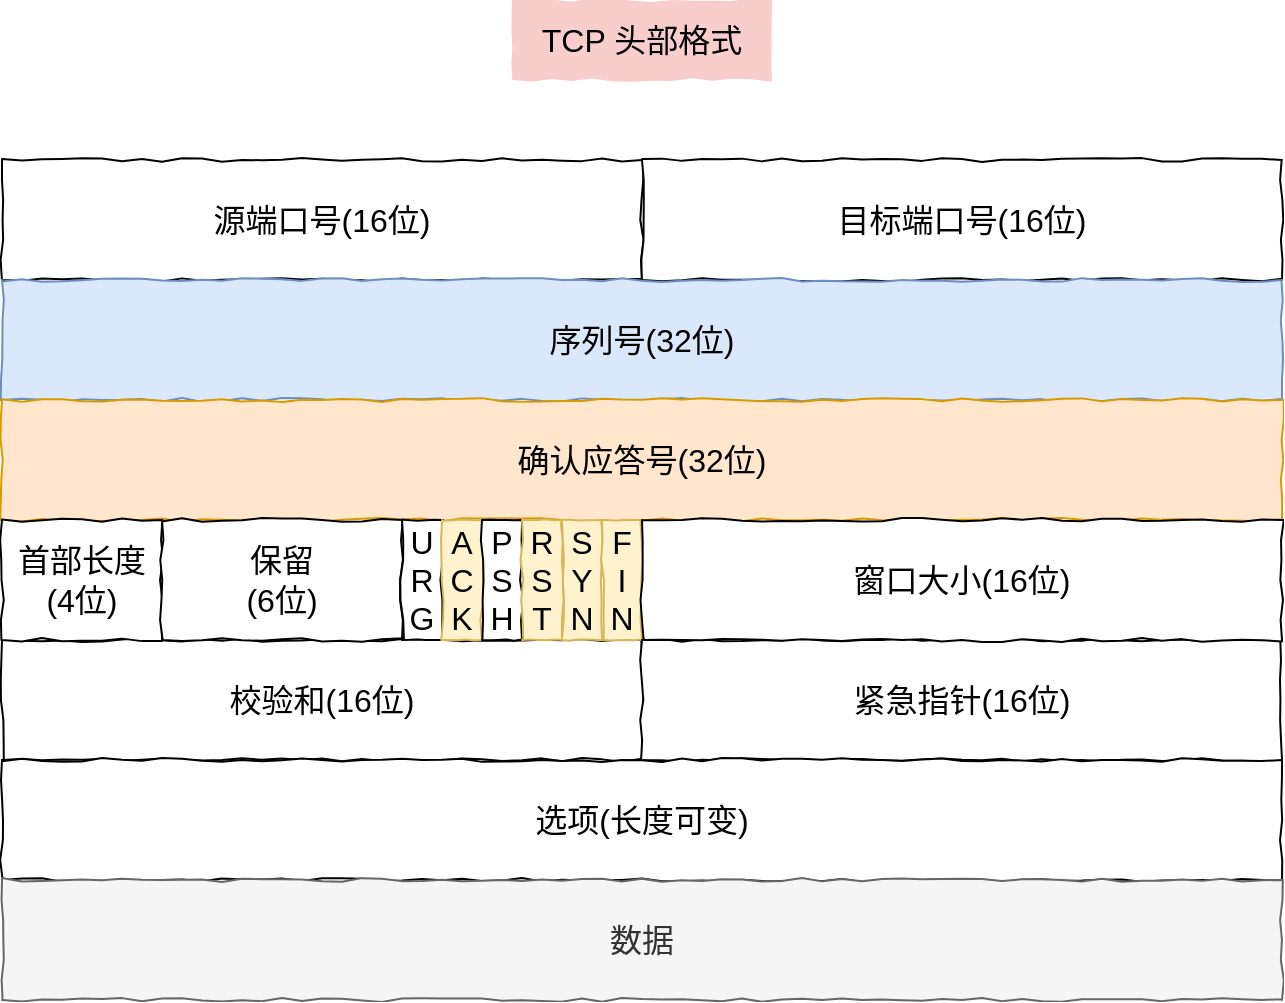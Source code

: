 <mxfile version="20.4.0" type="github">
  <diagram id="aQgTgHcntj8IjTMex4k_" name="Page-1">
    <mxGraphModel dx="1018" dy="611" grid="1" gridSize="10" guides="1" tooltips="1" connect="1" arrows="1" fold="1" page="1" pageScale="1" pageWidth="850" pageHeight="1100" math="0" shadow="0">
      <root>
        <mxCell id="0" />
        <mxCell id="1" parent="0" />
        <mxCell id="QZQUjwHL75yCEbag2W13-10" value="TCP 头部格式" style="text;html=1;strokeColor=none;fillColor=#f8cecc;align=center;verticalAlign=middle;whiteSpace=wrap;rounded=0;fontSize=16;gradientColor=none;shadow=0;sketch=0;glass=0;comic=1;" parent="1" vertex="1">
          <mxGeometry x="335" y="40" width="130" height="40" as="geometry" />
        </mxCell>
        <mxCell id="QZQUjwHL75yCEbag2W13-24" value="源端口号(16位)" style="rounded=0;whiteSpace=wrap;html=1;shadow=0;glass=0;comic=1;sketch=0;fontSize=16;fillColor=default;gradientColor=none;" parent="1" vertex="1">
          <mxGeometry x="80" y="120" width="320" height="60" as="geometry" />
        </mxCell>
        <mxCell id="QZQUjwHL75yCEbag2W13-25" value="目标端口号(16位)" style="rounded=0;whiteSpace=wrap;html=1;shadow=0;glass=0;comic=1;sketch=0;fontSize=16;fillColor=default;gradientColor=none;" parent="1" vertex="1">
          <mxGeometry x="400" y="120" width="320" height="60" as="geometry" />
        </mxCell>
        <mxCell id="QZQUjwHL75yCEbag2W13-27" value="序列号(32位)" style="rounded=0;whiteSpace=wrap;html=1;shadow=0;glass=0;comic=1;sketch=0;fontSize=16;fillColor=#dae8fc;strokeColor=#6c8ebf;" parent="1" vertex="1">
          <mxGeometry x="80" y="180" width="640" height="60" as="geometry" />
        </mxCell>
        <mxCell id="QZQUjwHL75yCEbag2W13-29" value="校验和(16位)" style="rounded=0;whiteSpace=wrap;html=1;shadow=0;glass=0;comic=1;sketch=0;fontSize=16;fillColor=default;gradientColor=none;" parent="1" vertex="1">
          <mxGeometry x="80" y="360" width="320" height="60" as="geometry" />
        </mxCell>
        <mxCell id="QZQUjwHL75yCEbag2W13-30" value="紧急指针(16位)" style="rounded=0;whiteSpace=wrap;html=1;shadow=0;glass=0;comic=1;sketch=0;fontSize=16;fillColor=default;gradientColor=none;" parent="1" vertex="1">
          <mxGeometry x="400" y="360" width="320" height="60" as="geometry" />
        </mxCell>
        <mxCell id="QZQUjwHL75yCEbag2W13-32" value="确认应答号(32位)" style="rounded=0;whiteSpace=wrap;html=1;shadow=0;glass=0;comic=1;sketch=0;fontSize=16;fillColor=#ffe6cc;strokeColor=#d79b00;" parent="1" vertex="1">
          <mxGeometry x="80" y="240" width="640" height="60" as="geometry" />
        </mxCell>
        <mxCell id="QZQUjwHL75yCEbag2W13-33" value="首部长度&lt;br&gt;(4位)" style="rounded=0;whiteSpace=wrap;html=1;shadow=0;glass=0;comic=1;sketch=0;fontSize=16;fillColor=default;gradientColor=none;" parent="1" vertex="1">
          <mxGeometry x="80" y="300" width="80" height="60" as="geometry" />
        </mxCell>
        <mxCell id="QZQUjwHL75yCEbag2W13-34" value="保留&lt;br&gt;(6位)" style="rounded=0;whiteSpace=wrap;html=1;shadow=0;glass=0;comic=1;sketch=0;fontSize=16;fillColor=default;gradientColor=none;" parent="1" vertex="1">
          <mxGeometry x="160" y="300" width="120" height="60" as="geometry" />
        </mxCell>
        <mxCell id="QZQUjwHL75yCEbag2W13-35" value="U&lt;br&gt;R&lt;br&gt;G" style="rounded=0;whiteSpace=wrap;html=1;shadow=0;glass=0;comic=1;sketch=0;fontSize=16;fillColor=default;gradientColor=none;" parent="1" vertex="1">
          <mxGeometry x="280" y="300" width="20" height="60" as="geometry" />
        </mxCell>
        <mxCell id="QZQUjwHL75yCEbag2W13-36" value="A&lt;br&gt;C&lt;br&gt;K" style="rounded=0;whiteSpace=wrap;html=1;shadow=0;glass=0;comic=1;sketch=0;fontSize=16;fillColor=#fff2cc;strokeColor=#d6b656;" parent="1" vertex="1">
          <mxGeometry x="300" y="300" width="20" height="60" as="geometry" />
        </mxCell>
        <mxCell id="QZQUjwHL75yCEbag2W13-37" value="P&lt;br&gt;S&lt;br&gt;H" style="rounded=0;whiteSpace=wrap;html=1;shadow=0;glass=0;comic=1;sketch=0;fontSize=16;fillColor=default;gradientColor=none;" parent="1" vertex="1">
          <mxGeometry x="320" y="300" width="20" height="60" as="geometry" />
        </mxCell>
        <mxCell id="QZQUjwHL75yCEbag2W13-38" value="R&lt;br&gt;S&lt;br&gt;T" style="rounded=0;whiteSpace=wrap;html=1;shadow=0;glass=0;comic=1;sketch=0;fontSize=16;fillColor=#fff2cc;strokeColor=#d6b656;" parent="1" vertex="1">
          <mxGeometry x="340" y="300" width="20" height="60" as="geometry" />
        </mxCell>
        <mxCell id="QZQUjwHL75yCEbag2W13-39" value="S&lt;br&gt;Y&lt;br&gt;N" style="rounded=0;whiteSpace=wrap;html=1;shadow=0;glass=0;comic=1;sketch=0;fontSize=16;fillColor=#fff2cc;strokeColor=#d6b656;" parent="1" vertex="1">
          <mxGeometry x="360" y="300" width="20" height="60" as="geometry" />
        </mxCell>
        <mxCell id="QZQUjwHL75yCEbag2W13-40" value="F&lt;br&gt;I&lt;br&gt;N" style="rounded=0;whiteSpace=wrap;html=1;shadow=0;glass=0;comic=1;sketch=0;fontSize=16;fillColor=#fff2cc;strokeColor=#d6b656;" parent="1" vertex="1">
          <mxGeometry x="380" y="300" width="20" height="60" as="geometry" />
        </mxCell>
        <mxCell id="QZQUjwHL75yCEbag2W13-41" value="窗口大小(16位)" style="rounded=0;whiteSpace=wrap;html=1;shadow=0;glass=0;comic=1;sketch=0;fontSize=16;fillColor=default;gradientColor=none;" parent="1" vertex="1">
          <mxGeometry x="400" y="300" width="320" height="60" as="geometry" />
        </mxCell>
        <mxCell id="QZQUjwHL75yCEbag2W13-42" value="选项(长度可变)" style="rounded=0;whiteSpace=wrap;html=1;shadow=0;glass=0;comic=1;sketch=0;fontSize=16;fillColor=default;gradientColor=none;" parent="1" vertex="1">
          <mxGeometry x="80" y="420" width="640" height="60" as="geometry" />
        </mxCell>
        <mxCell id="QZQUjwHL75yCEbag2W13-43" value="数据" style="rounded=0;whiteSpace=wrap;html=1;shadow=0;glass=0;comic=1;sketch=0;fontSize=16;fillColor=#f5f5f5;fontColor=#333333;strokeColor=#666666;" parent="1" vertex="1">
          <mxGeometry x="80" y="480" width="640" height="60" as="geometry" />
        </mxCell>
      </root>
    </mxGraphModel>
  </diagram>
</mxfile>
